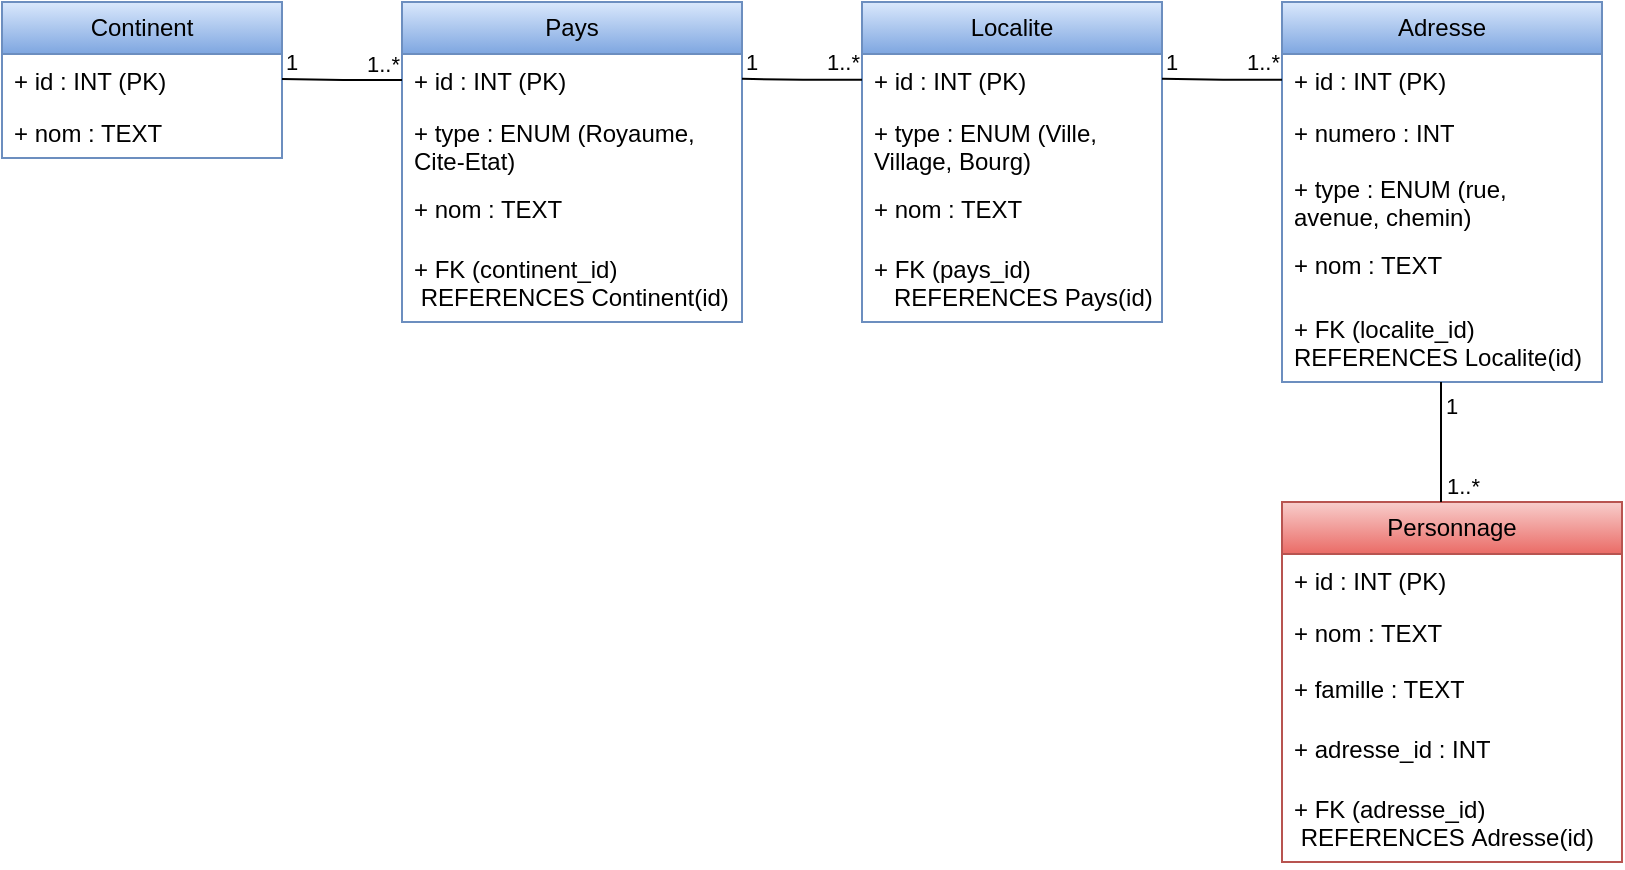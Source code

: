 <mxfile version="27.1.4">
  <diagram name="Page-1" id="y4mOB2nKH5gZpXuVBQw_">
    <mxGraphModel dx="1042" dy="622" grid="1" gridSize="10" guides="1" tooltips="1" connect="1" arrows="1" fold="1" page="1" pageScale="1" pageWidth="827" pageHeight="1169" math="0" shadow="0">
      <root>
        <mxCell id="0" />
        <mxCell id="1" parent="0" />
        <mxCell id="kVc0vEzlieYLhaQhBmGk-24" value="Continent" style="swimlane;fontStyle=0;childLayout=stackLayout;horizontal=1;startSize=26;fillColor=#dae8fc;horizontalStack=0;resizeParent=1;resizeParentMax=0;resizeLast=0;collapsible=1;marginBottom=0;whiteSpace=wrap;html=1;strokeColor=#6c8ebf;gradientColor=#7ea6e0;" parent="1" vertex="1">
          <mxGeometry x="40" y="40" width="140" height="78" as="geometry" />
        </mxCell>
        <mxCell id="kVc0vEzlieYLhaQhBmGk-25" value="+ id : INT (PK)" style="text;strokeColor=none;fillColor=none;align=left;verticalAlign=top;spacingLeft=4;spacingRight=4;overflow=hidden;rotatable=0;points=[[0,0.5],[1,0.5]];portConstraint=eastwest;whiteSpace=wrap;html=1;" parent="kVc0vEzlieYLhaQhBmGk-24" vertex="1">
          <mxGeometry y="26" width="140" height="26" as="geometry" />
        </mxCell>
        <mxCell id="kVc0vEzlieYLhaQhBmGk-26" value="+ nom : TEXT" style="text;strokeColor=none;fillColor=none;align=left;verticalAlign=top;spacingLeft=4;spacingRight=4;overflow=hidden;rotatable=0;points=[[0,0.5],[1,0.5]];portConstraint=eastwest;whiteSpace=wrap;html=1;" parent="kVc0vEzlieYLhaQhBmGk-24" vertex="1">
          <mxGeometry y="52" width="140" height="26" as="geometry" />
        </mxCell>
        <mxCell id="kVc0vEzlieYLhaQhBmGk-28" value="Pays" style="swimlane;fontStyle=0;childLayout=stackLayout;horizontal=1;startSize=26;fillColor=#dae8fc;horizontalStack=0;resizeParent=1;resizeParentMax=0;resizeLast=0;collapsible=1;marginBottom=0;whiteSpace=wrap;html=1;strokeColor=#6c8ebf;gradientColor=#7ea6e0;" parent="1" vertex="1">
          <mxGeometry x="240" y="40" width="170" height="160" as="geometry" />
        </mxCell>
        <mxCell id="kVc0vEzlieYLhaQhBmGk-29" value="+ id : INT (PK)" style="text;strokeColor=none;fillColor=none;align=left;verticalAlign=top;spacingLeft=4;spacingRight=4;overflow=hidden;rotatable=0;points=[[0,0.5],[1,0.5]];portConstraint=eastwest;whiteSpace=wrap;html=1;" parent="kVc0vEzlieYLhaQhBmGk-28" vertex="1">
          <mxGeometry y="26" width="170" height="26" as="geometry" />
        </mxCell>
        <mxCell id="kVc0vEzlieYLhaQhBmGk-30" value="+ type : ENUM (Royaume, Cite-Etat)" style="text;strokeColor=none;fillColor=none;align=left;verticalAlign=top;spacingLeft=4;spacingRight=4;overflow=hidden;rotatable=0;points=[[0,0.5],[1,0.5]];portConstraint=eastwest;whiteSpace=wrap;html=1;" parent="kVc0vEzlieYLhaQhBmGk-28" vertex="1">
          <mxGeometry y="52" width="170" height="38" as="geometry" />
        </mxCell>
        <mxCell id="kVc0vEzlieYLhaQhBmGk-31" value="+ nom : TEXT" style="text;strokeColor=none;fillColor=none;align=left;verticalAlign=top;spacingLeft=4;spacingRight=4;overflow=hidden;rotatable=0;points=[[0,0.5],[1,0.5]];portConstraint=eastwest;whiteSpace=wrap;html=1;" parent="kVc0vEzlieYLhaQhBmGk-28" vertex="1">
          <mxGeometry y="90" width="170" height="30" as="geometry" />
        </mxCell>
        <mxCell id="kVc0vEzlieYLhaQhBmGk-56" value="+ FK (continent_id)&amp;nbsp;&lt;div&gt;&amp;nbsp;&lt;span style=&quot;background-color: transparent; color: light-dark(rgb(0, 0, 0), rgb(255, 255, 255));&quot;&gt;REFERENCES&amp;nbsp;&lt;/span&gt;&lt;span style=&quot;background-color: transparent; color: light-dark(rgb(0, 0, 0), rgb(255, 255, 255));&quot;&gt;Continent(id)&lt;/span&gt;&lt;/div&gt;" style="text;strokeColor=none;fillColor=none;align=left;verticalAlign=top;spacingLeft=4;spacingRight=4;overflow=hidden;rotatable=0;points=[[0,0.5],[1,0.5]];portConstraint=eastwest;whiteSpace=wrap;html=1;" parent="kVc0vEzlieYLhaQhBmGk-28" vertex="1">
          <mxGeometry y="120" width="170" height="40" as="geometry" />
        </mxCell>
        <mxCell id="kVc0vEzlieYLhaQhBmGk-37" value="" style="endArrow=none;html=1;edgeStyle=orthogonalEdgeStyle;rounded=0;" parent="1" edge="1">
          <mxGeometry relative="1" as="geometry">
            <mxPoint x="180" y="78.5" as="sourcePoint" />
            <mxPoint x="240" y="79" as="targetPoint" />
          </mxGeometry>
        </mxCell>
        <mxCell id="kVc0vEzlieYLhaQhBmGk-38" value="1" style="edgeLabel;resizable=0;html=1;align=left;verticalAlign=bottom;" parent="kVc0vEzlieYLhaQhBmGk-37" connectable="0" vertex="1">
          <mxGeometry x="-1" relative="1" as="geometry" />
        </mxCell>
        <mxCell id="kVc0vEzlieYLhaQhBmGk-39" value="1..*" style="edgeLabel;resizable=0;html=1;align=right;verticalAlign=bottom;" parent="kVc0vEzlieYLhaQhBmGk-37" connectable="0" vertex="1">
          <mxGeometry x="1" relative="1" as="geometry" />
        </mxCell>
        <mxCell id="kVc0vEzlieYLhaQhBmGk-41" value="Localite" style="swimlane;fontStyle=0;childLayout=stackLayout;horizontal=1;startSize=26;fillColor=#dae8fc;horizontalStack=0;resizeParent=1;resizeParentMax=0;resizeLast=0;collapsible=1;marginBottom=0;whiteSpace=wrap;html=1;strokeColor=#6c8ebf;gradientColor=#7ea6e0;" parent="1" vertex="1">
          <mxGeometry x="470" y="40" width="150" height="160" as="geometry" />
        </mxCell>
        <mxCell id="kVc0vEzlieYLhaQhBmGk-42" value="+ id : INT (PK)" style="text;strokeColor=none;fillColor=none;align=left;verticalAlign=top;spacingLeft=4;spacingRight=4;overflow=hidden;rotatable=0;points=[[0,0.5],[1,0.5]];portConstraint=eastwest;whiteSpace=wrap;html=1;" parent="kVc0vEzlieYLhaQhBmGk-41" vertex="1">
          <mxGeometry y="26" width="150" height="26" as="geometry" />
        </mxCell>
        <mxCell id="kVc0vEzlieYLhaQhBmGk-43" value="+ type : ENUM (Ville, Village, Bourg)" style="text;strokeColor=none;fillColor=none;align=left;verticalAlign=top;spacingLeft=4;spacingRight=4;overflow=hidden;rotatable=0;points=[[0,0.5],[1,0.5]];portConstraint=eastwest;whiteSpace=wrap;html=1;" parent="kVc0vEzlieYLhaQhBmGk-41" vertex="1">
          <mxGeometry y="52" width="150" height="38" as="geometry" />
        </mxCell>
        <mxCell id="kVc0vEzlieYLhaQhBmGk-44" value="+ nom : TEXT" style="text;strokeColor=none;fillColor=none;align=left;verticalAlign=top;spacingLeft=4;spacingRight=4;overflow=hidden;rotatable=0;points=[[0,0.5],[1,0.5]];portConstraint=eastwest;whiteSpace=wrap;html=1;" parent="kVc0vEzlieYLhaQhBmGk-41" vertex="1">
          <mxGeometry y="90" width="150" height="30" as="geometry" />
        </mxCell>
        <mxCell id="kVc0vEzlieYLhaQhBmGk-60" value="+ FK (pays_id)&amp;nbsp;&lt;div&gt;&amp;nbsp; &amp;nbsp;REFERENCES&amp;nbsp;&lt;span style=&quot;background-color: transparent; color: light-dark(rgb(0, 0, 0), rgb(255, 255, 255));&quot;&gt;Pays(id)&lt;/span&gt;&lt;/div&gt;" style="text;strokeColor=none;fillColor=none;align=left;verticalAlign=top;spacingLeft=4;spacingRight=4;overflow=hidden;rotatable=0;points=[[0,0.5],[1,0.5]];portConstraint=eastwest;whiteSpace=wrap;html=1;" parent="kVc0vEzlieYLhaQhBmGk-41" vertex="1">
          <mxGeometry y="120" width="150" height="40" as="geometry" />
        </mxCell>
        <mxCell id="kVc0vEzlieYLhaQhBmGk-45" value="" style="endArrow=none;html=1;edgeStyle=orthogonalEdgeStyle;rounded=0;" parent="1" edge="1">
          <mxGeometry relative="1" as="geometry">
            <mxPoint x="410" y="78.41" as="sourcePoint" />
            <mxPoint x="470" y="78.91" as="targetPoint" />
          </mxGeometry>
        </mxCell>
        <mxCell id="kVc0vEzlieYLhaQhBmGk-46" value="1" style="edgeLabel;resizable=0;html=1;align=left;verticalAlign=bottom;" parent="kVc0vEzlieYLhaQhBmGk-45" connectable="0" vertex="1">
          <mxGeometry x="-1" relative="1" as="geometry" />
        </mxCell>
        <mxCell id="kVc0vEzlieYLhaQhBmGk-47" value="1..*" style="edgeLabel;resizable=0;html=1;align=right;verticalAlign=bottom;" parent="kVc0vEzlieYLhaQhBmGk-45" connectable="0" vertex="1">
          <mxGeometry x="1" relative="1" as="geometry" />
        </mxCell>
        <mxCell id="kVc0vEzlieYLhaQhBmGk-48" value="Adresse" style="swimlane;fontStyle=0;childLayout=stackLayout;horizontal=1;startSize=26;fillColor=#dae8fc;horizontalStack=0;resizeParent=1;resizeParentMax=0;resizeLast=0;collapsible=1;marginBottom=0;whiteSpace=wrap;html=1;strokeColor=#6c8ebf;gradientColor=#7ea6e0;" parent="1" vertex="1">
          <mxGeometry x="680" y="40" width="160" height="190" as="geometry" />
        </mxCell>
        <mxCell id="kVc0vEzlieYLhaQhBmGk-49" value="+ id : INT (PK)" style="text;strokeColor=none;fillColor=none;align=left;verticalAlign=top;spacingLeft=4;spacingRight=4;overflow=hidden;rotatable=0;points=[[0,0.5],[1,0.5]];portConstraint=eastwest;whiteSpace=wrap;html=1;" parent="kVc0vEzlieYLhaQhBmGk-48" vertex="1">
          <mxGeometry y="26" width="160" height="26" as="geometry" />
        </mxCell>
        <mxCell id="egmGkbFtTlkXpPbHuYCC-1" value="+ numero : INT" style="text;strokeColor=none;fillColor=none;align=left;verticalAlign=top;spacingLeft=4;spacingRight=4;overflow=hidden;rotatable=0;points=[[0,0.5],[1,0.5]];portConstraint=eastwest;whiteSpace=wrap;html=1;" vertex="1" parent="kVc0vEzlieYLhaQhBmGk-48">
          <mxGeometry y="52" width="160" height="28" as="geometry" />
        </mxCell>
        <mxCell id="kVc0vEzlieYLhaQhBmGk-50" value="+ type : ENUM (rue, avenue, chemin)" style="text;strokeColor=none;fillColor=none;align=left;verticalAlign=top;spacingLeft=4;spacingRight=4;overflow=hidden;rotatable=0;points=[[0,0.5],[1,0.5]];portConstraint=eastwest;whiteSpace=wrap;html=1;" parent="kVc0vEzlieYLhaQhBmGk-48" vertex="1">
          <mxGeometry y="80" width="160" height="38" as="geometry" />
        </mxCell>
        <mxCell id="kVc0vEzlieYLhaQhBmGk-51" value="+ nom : TEXT" style="text;strokeColor=none;fillColor=none;align=left;verticalAlign=top;spacingLeft=4;spacingRight=4;overflow=hidden;rotatable=0;points=[[0,0.5],[1,0.5]];portConstraint=eastwest;whiteSpace=wrap;html=1;" parent="kVc0vEzlieYLhaQhBmGk-48" vertex="1">
          <mxGeometry y="118" width="160" height="32" as="geometry" />
        </mxCell>
        <mxCell id="kVc0vEzlieYLhaQhBmGk-61" value="+ FK (localite_id)&amp;nbsp;&lt;span style=&quot;background-color: transparent; color: light-dark(rgb(0, 0, 0), rgb(255, 255, 255));&quot;&gt;&amp;nbsp; REFERENCES&amp;nbsp;&lt;/span&gt;&lt;span style=&quot;background-color: transparent; color: light-dark(rgb(0, 0, 0), rgb(255, 255, 255));&quot;&gt;Localite(id)&lt;/span&gt;" style="text;strokeColor=none;fillColor=none;align=left;verticalAlign=top;spacingLeft=4;spacingRight=4;overflow=hidden;rotatable=0;points=[[0,0.5],[1,0.5]];portConstraint=eastwest;whiteSpace=wrap;html=1;" parent="kVc0vEzlieYLhaQhBmGk-48" vertex="1">
          <mxGeometry y="150" width="160" height="40" as="geometry" />
        </mxCell>
        <mxCell id="kVc0vEzlieYLhaQhBmGk-57" value="" style="endArrow=none;html=1;edgeStyle=orthogonalEdgeStyle;rounded=0;" parent="1" edge="1">
          <mxGeometry relative="1" as="geometry">
            <mxPoint x="620" y="78.41" as="sourcePoint" />
            <mxPoint x="680" y="78.91" as="targetPoint" />
          </mxGeometry>
        </mxCell>
        <mxCell id="kVc0vEzlieYLhaQhBmGk-58" value="1" style="edgeLabel;resizable=0;html=1;align=left;verticalAlign=bottom;" parent="kVc0vEzlieYLhaQhBmGk-57" connectable="0" vertex="1">
          <mxGeometry x="-1" relative="1" as="geometry" />
        </mxCell>
        <mxCell id="kVc0vEzlieYLhaQhBmGk-59" value="1..*" style="edgeLabel;resizable=0;html=1;align=right;verticalAlign=bottom;" parent="kVc0vEzlieYLhaQhBmGk-57" connectable="0" vertex="1">
          <mxGeometry x="1" relative="1" as="geometry" />
        </mxCell>
        <mxCell id="egmGkbFtTlkXpPbHuYCC-3" value="Personnage" style="swimlane;fontStyle=0;childLayout=stackLayout;horizontal=1;startSize=26;fillColor=#f8cecc;horizontalStack=0;resizeParent=1;resizeParentMax=0;resizeLast=0;collapsible=1;marginBottom=0;whiteSpace=wrap;html=1;strokeColor=#b85450;gradientColor=#ea6b66;" vertex="1" parent="1">
          <mxGeometry x="680" y="290" width="170" height="180" as="geometry" />
        </mxCell>
        <mxCell id="egmGkbFtTlkXpPbHuYCC-4" value="+ id : INT (PK)" style="text;strokeColor=none;fillColor=none;align=left;verticalAlign=top;spacingLeft=4;spacingRight=4;overflow=hidden;rotatable=0;points=[[0,0.5],[1,0.5]];portConstraint=eastwest;whiteSpace=wrap;html=1;" vertex="1" parent="egmGkbFtTlkXpPbHuYCC-3">
          <mxGeometry y="26" width="170" height="26" as="geometry" />
        </mxCell>
        <mxCell id="egmGkbFtTlkXpPbHuYCC-5" value="+ nom : TEXT" style="text;strokeColor=none;fillColor=none;align=left;verticalAlign=top;spacingLeft=4;spacingRight=4;overflow=hidden;rotatable=0;points=[[0,0.5],[1,0.5]];portConstraint=eastwest;whiteSpace=wrap;html=1;" vertex="1" parent="egmGkbFtTlkXpPbHuYCC-3">
          <mxGeometry y="52" width="170" height="28" as="geometry" />
        </mxCell>
        <mxCell id="egmGkbFtTlkXpPbHuYCC-6" value="+ famille : TEXT" style="text;strokeColor=none;fillColor=none;align=left;verticalAlign=top;spacingLeft=4;spacingRight=4;overflow=hidden;rotatable=0;points=[[0,0.5],[1,0.5]];portConstraint=eastwest;whiteSpace=wrap;html=1;" vertex="1" parent="egmGkbFtTlkXpPbHuYCC-3">
          <mxGeometry y="80" width="170" height="30" as="geometry" />
        </mxCell>
        <mxCell id="egmGkbFtTlkXpPbHuYCC-9" value="+ adresse_id : INT" style="text;strokeColor=none;fillColor=none;align=left;verticalAlign=top;spacingLeft=4;spacingRight=4;overflow=hidden;rotatable=0;points=[[0,0.5],[1,0.5]];portConstraint=eastwest;whiteSpace=wrap;html=1;" vertex="1" parent="egmGkbFtTlkXpPbHuYCC-3">
          <mxGeometry y="110" width="170" height="30" as="geometry" />
        </mxCell>
        <mxCell id="egmGkbFtTlkXpPbHuYCC-7" value="+ FK (adresse_id)&amp;nbsp;&lt;div&gt;&amp;nbsp;&lt;span style=&quot;background-color: transparent; color: light-dark(rgb(0, 0, 0), rgb(255, 255, 255));&quot;&gt;REFERENCES&amp;nbsp;&lt;/span&gt;&lt;span style=&quot;background-color: transparent; color: light-dark(rgb(0, 0, 0), rgb(255, 255, 255));&quot;&gt;Adresse(id)&lt;/span&gt;&lt;/div&gt;" style="text;strokeColor=none;fillColor=none;align=left;verticalAlign=top;spacingLeft=4;spacingRight=4;overflow=hidden;rotatable=0;points=[[0,0.5],[1,0.5]];portConstraint=eastwest;whiteSpace=wrap;html=1;" vertex="1" parent="egmGkbFtTlkXpPbHuYCC-3">
          <mxGeometry y="140" width="170" height="40" as="geometry" />
        </mxCell>
        <mxCell id="egmGkbFtTlkXpPbHuYCC-18" value="" style="endArrow=none;html=1;edgeStyle=orthogonalEdgeStyle;rounded=0;" edge="1" parent="1">
          <mxGeometry relative="1" as="geometry">
            <mxPoint x="759.5" y="230" as="sourcePoint" />
            <mxPoint x="759.5" y="290" as="targetPoint" />
          </mxGeometry>
        </mxCell>
        <mxCell id="egmGkbFtTlkXpPbHuYCC-19" value="1" style="edgeLabel;resizable=0;html=1;align=left;verticalAlign=bottom;" connectable="0" vertex="1" parent="egmGkbFtTlkXpPbHuYCC-18">
          <mxGeometry x="-1" relative="1" as="geometry">
            <mxPoint y="20" as="offset" />
          </mxGeometry>
        </mxCell>
        <mxCell id="egmGkbFtTlkXpPbHuYCC-20" value="1..*" style="edgeLabel;resizable=0;html=1;align=right;verticalAlign=bottom;" connectable="0" vertex="1" parent="egmGkbFtTlkXpPbHuYCC-18">
          <mxGeometry x="1" relative="1" as="geometry">
            <mxPoint x="20" as="offset" />
          </mxGeometry>
        </mxCell>
      </root>
    </mxGraphModel>
  </diagram>
</mxfile>
